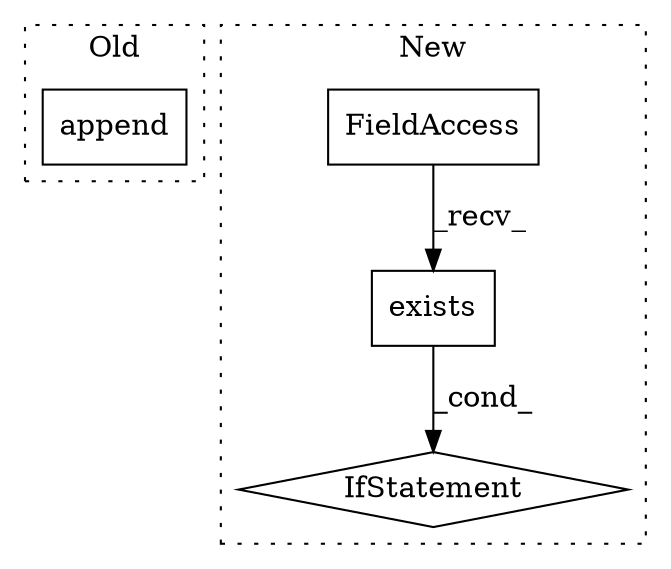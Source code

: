 digraph G {
subgraph cluster0 {
1 [label="append" a="32" s="3779,3852" l="7,1" shape="box"];
label = "Old";
style="dotted";
}
subgraph cluster1 {
2 [label="exists" a="32" s="3800,3816" l="7,1" shape="box"];
3 [label="IfStatement" a="25" s="3787,3817" l="4,2" shape="diamond"];
4 [label="FieldAccess" a="22" s="3792" l="7" shape="box"];
label = "New";
style="dotted";
}
2 -> 3 [label="_cond_"];
4 -> 2 [label="_recv_"];
}